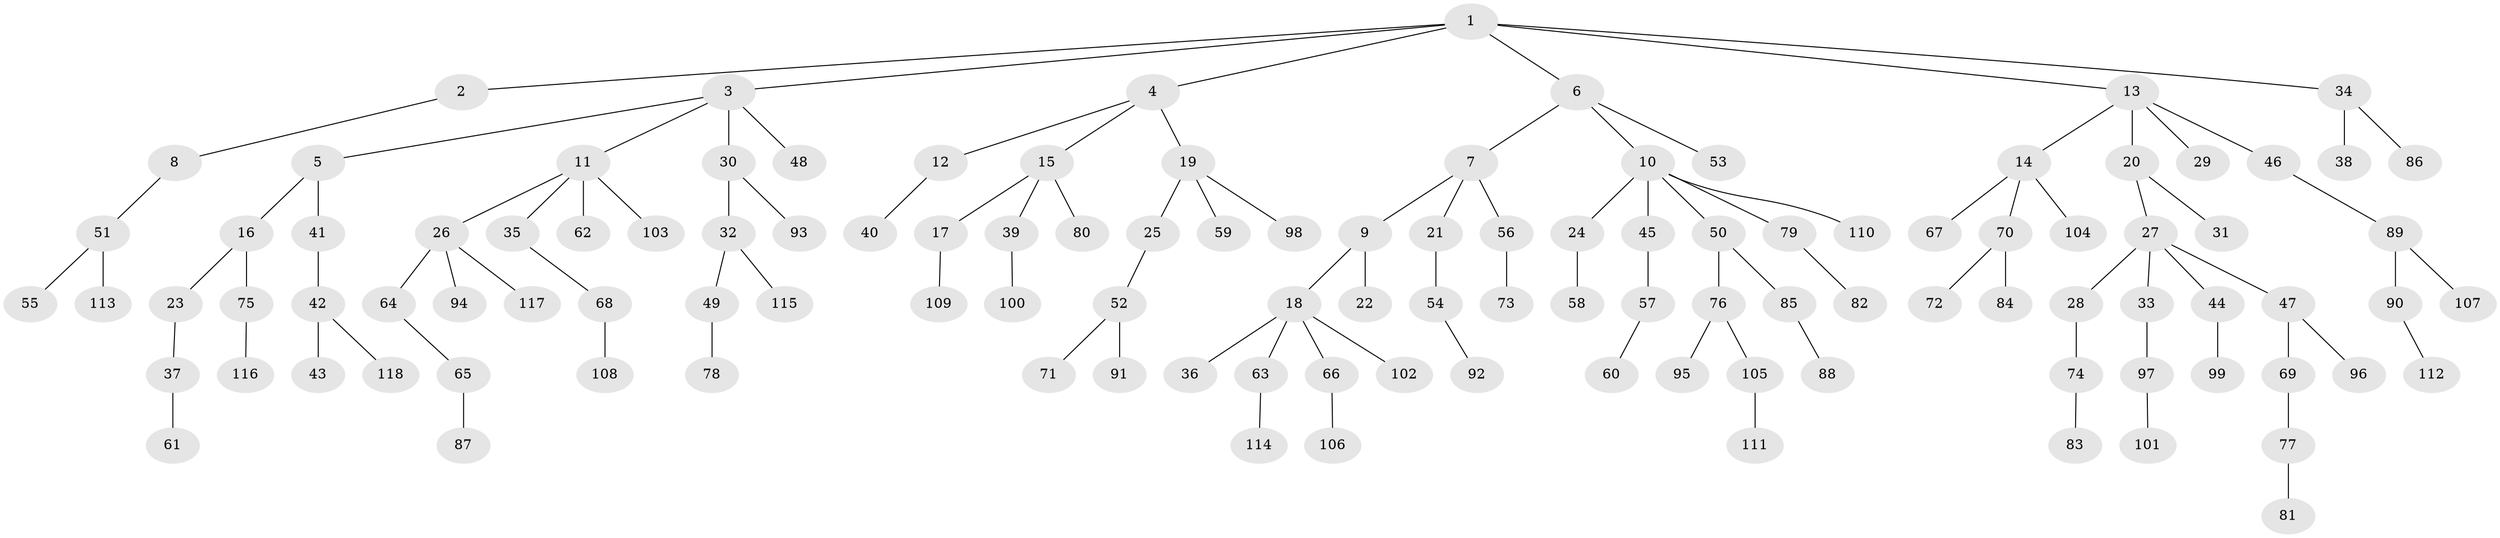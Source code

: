 // coarse degree distribution, {8: 0.0125, 2: 0.275, 4: 0.075, 6: 0.0375, 1: 0.525, 3: 0.05, 5: 0.025}
// Generated by graph-tools (version 1.1) at 2025/52/02/27/25 19:52:12]
// undirected, 118 vertices, 117 edges
graph export_dot {
graph [start="1"]
  node [color=gray90,style=filled];
  1;
  2;
  3;
  4;
  5;
  6;
  7;
  8;
  9;
  10;
  11;
  12;
  13;
  14;
  15;
  16;
  17;
  18;
  19;
  20;
  21;
  22;
  23;
  24;
  25;
  26;
  27;
  28;
  29;
  30;
  31;
  32;
  33;
  34;
  35;
  36;
  37;
  38;
  39;
  40;
  41;
  42;
  43;
  44;
  45;
  46;
  47;
  48;
  49;
  50;
  51;
  52;
  53;
  54;
  55;
  56;
  57;
  58;
  59;
  60;
  61;
  62;
  63;
  64;
  65;
  66;
  67;
  68;
  69;
  70;
  71;
  72;
  73;
  74;
  75;
  76;
  77;
  78;
  79;
  80;
  81;
  82;
  83;
  84;
  85;
  86;
  87;
  88;
  89;
  90;
  91;
  92;
  93;
  94;
  95;
  96;
  97;
  98;
  99;
  100;
  101;
  102;
  103;
  104;
  105;
  106;
  107;
  108;
  109;
  110;
  111;
  112;
  113;
  114;
  115;
  116;
  117;
  118;
  1 -- 2;
  1 -- 3;
  1 -- 4;
  1 -- 6;
  1 -- 13;
  1 -- 34;
  2 -- 8;
  3 -- 5;
  3 -- 11;
  3 -- 30;
  3 -- 48;
  4 -- 12;
  4 -- 15;
  4 -- 19;
  5 -- 16;
  5 -- 41;
  6 -- 7;
  6 -- 10;
  6 -- 53;
  7 -- 9;
  7 -- 21;
  7 -- 56;
  8 -- 51;
  9 -- 18;
  9 -- 22;
  10 -- 24;
  10 -- 45;
  10 -- 50;
  10 -- 79;
  10 -- 110;
  11 -- 26;
  11 -- 35;
  11 -- 62;
  11 -- 103;
  12 -- 40;
  13 -- 14;
  13 -- 20;
  13 -- 29;
  13 -- 46;
  14 -- 67;
  14 -- 70;
  14 -- 104;
  15 -- 17;
  15 -- 39;
  15 -- 80;
  16 -- 23;
  16 -- 75;
  17 -- 109;
  18 -- 36;
  18 -- 63;
  18 -- 66;
  18 -- 102;
  19 -- 25;
  19 -- 59;
  19 -- 98;
  20 -- 27;
  20 -- 31;
  21 -- 54;
  23 -- 37;
  24 -- 58;
  25 -- 52;
  26 -- 64;
  26 -- 94;
  26 -- 117;
  27 -- 28;
  27 -- 33;
  27 -- 44;
  27 -- 47;
  28 -- 74;
  30 -- 32;
  30 -- 93;
  32 -- 49;
  32 -- 115;
  33 -- 97;
  34 -- 38;
  34 -- 86;
  35 -- 68;
  37 -- 61;
  39 -- 100;
  41 -- 42;
  42 -- 43;
  42 -- 118;
  44 -- 99;
  45 -- 57;
  46 -- 89;
  47 -- 69;
  47 -- 96;
  49 -- 78;
  50 -- 76;
  50 -- 85;
  51 -- 55;
  51 -- 113;
  52 -- 71;
  52 -- 91;
  54 -- 92;
  56 -- 73;
  57 -- 60;
  63 -- 114;
  64 -- 65;
  65 -- 87;
  66 -- 106;
  68 -- 108;
  69 -- 77;
  70 -- 72;
  70 -- 84;
  74 -- 83;
  75 -- 116;
  76 -- 95;
  76 -- 105;
  77 -- 81;
  79 -- 82;
  85 -- 88;
  89 -- 90;
  89 -- 107;
  90 -- 112;
  97 -- 101;
  105 -- 111;
}
